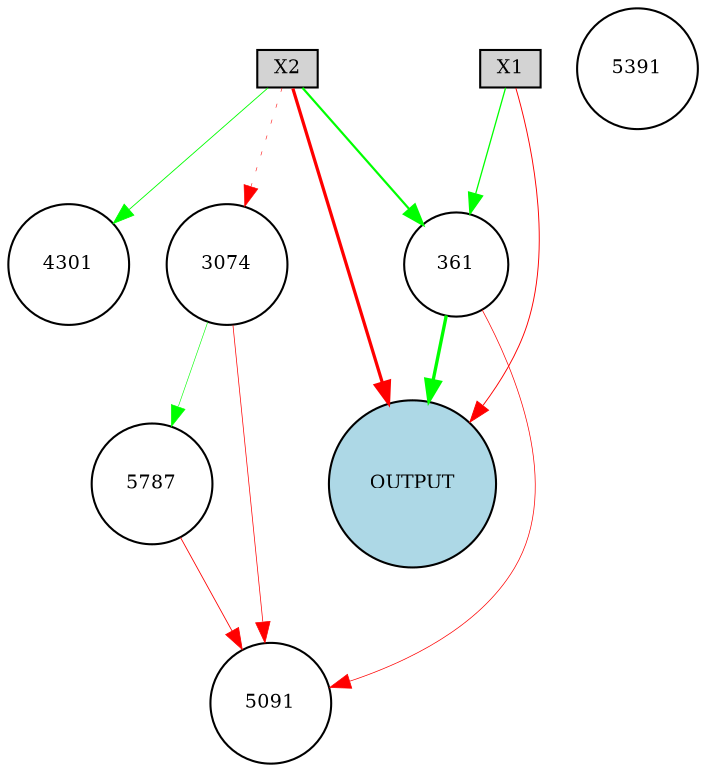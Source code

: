 digraph {
	node [fontsize=9 height=0.2 shape=circle width=0.2]
	X1 [fillcolor=lightgray shape=box style=filled]
	X2 [fillcolor=lightgray shape=box style=filled]
	OUTPUT [fillcolor=lightblue style=filled]
	3074 [fillcolor=white style=filled]
	5091 [fillcolor=white style=filled]
	361 [fillcolor=white style=filled]
	4301 [fillcolor=white style=filled]
	5391 [fillcolor=white style=filled]
	5787 [fillcolor=white style=filled]
	X2 -> OUTPUT [color=red penwidth=1.5484007660155354 style=solid]
	X1 -> 361 [color=green penwidth=0.6208827962840912 style=solid]
	361 -> OUTPUT [color=green penwidth=1.5993098214239394 style=solid]
	X1 -> OUTPUT [color=red penwidth=0.45138315062598033 style=solid]
	X2 -> 361 [color=green penwidth=1.0521760977503973 style=solid]
	X2 -> 3074 [color=red penwidth=0.2641753765495819 style=dotted]
	3074 -> 5091 [color=red penwidth=0.34522972494206133 style=solid]
	X2 -> 4301 [color=green penwidth=0.4186722459746428 style=solid]
	3074 -> 5787 [color=green penwidth=0.2907850719007514 style=solid]
	5787 -> 5091 [color=red penwidth=0.4082215866116 style=solid]
	361 -> 5091 [color=red penwidth=0.34544967107008323 style=solid]
}
